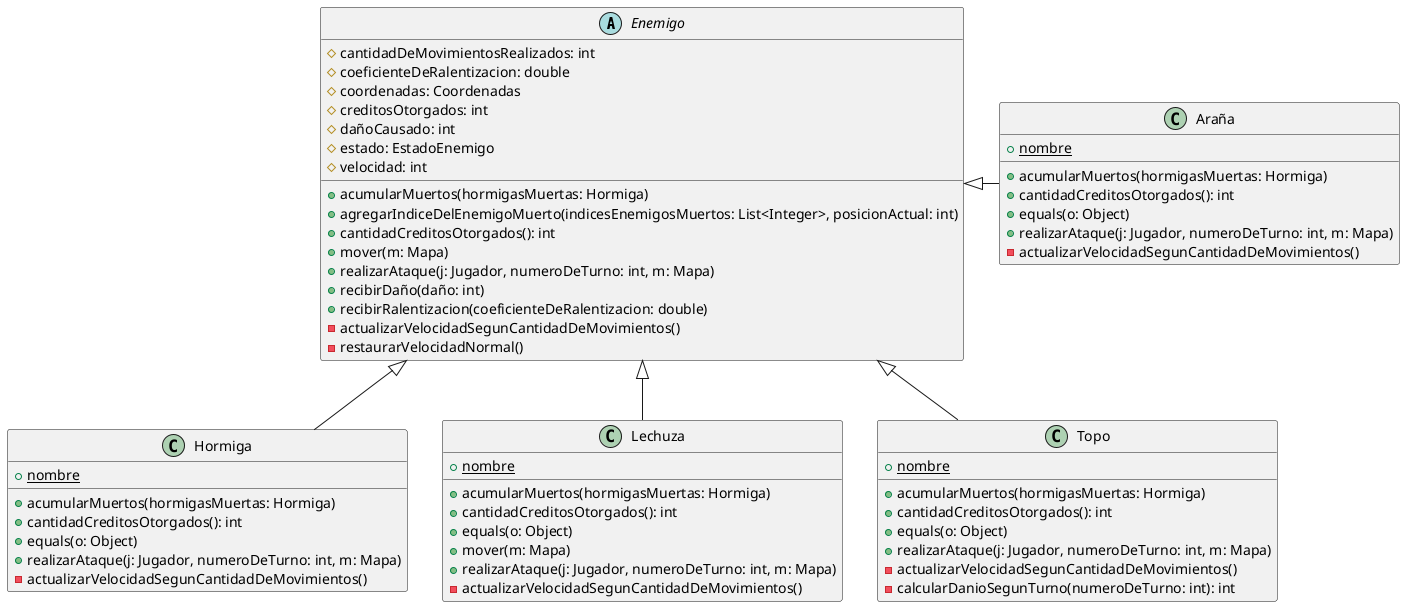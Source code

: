 @startuml
'https://plantuml.com/class-diagram

abstract Enemigo {
# cantidadDeMovimientosRealizados: int
# coeficienteDeRalentizacion: double
# coordenadas: Coordenadas
# creditosOtorgados: int
# dañoCausado: int
# estado: EstadoEnemigo
# velocidad: int
+ acumularMuertos(hormigasMuertas: Hormiga)
+ agregarIndiceDelEnemigoMuerto(indicesEnemigosMuertos: List<Integer>, posicionActual: int)
+ cantidadCreditosOtorgados(): int
+ mover(m: Mapa)
+ realizarAtaque(j: Jugador, numeroDeTurno: int, m: Mapa)
+ recibirDaño(daño: int)
+ recibirRalentizacion(coeficienteDeRalentizacion: double)
- actualizarVelocidadSegunCantidadDeMovimientos()
- restaurarVelocidadNormal()
}

class Hormiga {
+ {static} nombre
+ acumularMuertos(hormigasMuertas: Hormiga)
+ cantidadCreditosOtorgados(): int
+ equals(o: Object)
+ realizarAtaque(j: Jugador, numeroDeTurno: int, m: Mapa)
- actualizarVelocidadSegunCantidadDeMovimientos()
}

class Araña {
+ {static} nombre
+ acumularMuertos(hormigasMuertas: Hormiga)
+ cantidadCreditosOtorgados(): int
+ equals(o: Object)
+ realizarAtaque(j: Jugador, numeroDeTurno: int, m: Mapa)
- actualizarVelocidadSegunCantidadDeMovimientos()
}

class Lechuza{
+ {static} nombre
+ acumularMuertos(hormigasMuertas: Hormiga)
+ cantidadCreditosOtorgados(): int
+ equals(o: Object)
+ mover(m: Mapa)
+ realizarAtaque(j: Jugador, numeroDeTurno: int, m: Mapa)
- actualizarVelocidadSegunCantidadDeMovimientos()
}

class Topo {
+ {static} nombre
+ acumularMuertos(hormigasMuertas: Hormiga)
+ cantidadCreditosOtorgados(): int
+ equals(o: Object)
+ realizarAtaque(j: Jugador, numeroDeTurno: int, m: Mapa)
- actualizarVelocidadSegunCantidadDeMovimientos()
- calcularDanioSegunTurno(numeroDeTurno: int): int
}

Enemigo <|-- Hormiga

Enemigo <|- Araña

Enemigo <|-- Lechuza
Enemigo <|-- Topo

@enduml